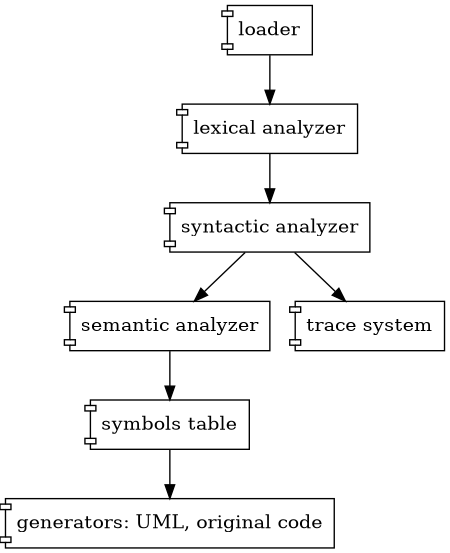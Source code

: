 digraph R {
  size ="3, 4!";
  fontsize = 6;
//  rankdir=LR;
//  node [style=rounded]

  loader [
    shape="component",
    label="loader"
  ]

  lexical_analyzer [
    shape="component",
    label="lexical analyzer"
  ]

  syntactic_analyzer [
    shape="component",
    label="syntactic analyzer"
  ]

  semantic_analyzer [
    shape="component",
    label="semantic analyzer"
  ]

  symbols_table [
    shape="component",
    label="symbols table"
  ]

  generators [
    shape="component",
    label="generators: UML, original code"
  ]

  trace_system [
    shape=component,
    label="trace system"
  ]

   loader->lexical_analyzer;
   lexical_analyzer->syntactic_analyzer;
   syntactic_analyzer->semantic_analyzer;
   semantic_analyzer->symbols_table;
   symbols_table->generators;
   syntactic_analyzer->trace_system;
}
